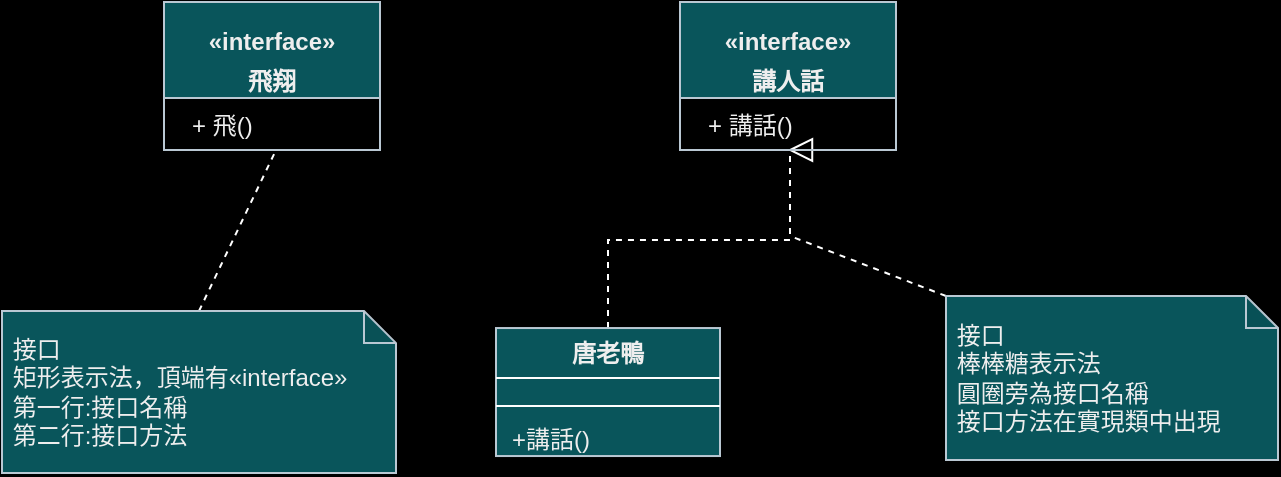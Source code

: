 <mxfile version="22.0.8" type="github">
  <diagram name="第 1 页" id="idyHgsPYpyyb2DDPlusx">
    <mxGraphModel dx="1042" dy="603" grid="0" gridSize="10" guides="1" tooltips="1" connect="1" arrows="1" fold="1" page="1" pageScale="1" pageWidth="827" pageHeight="1169" background="#000000" math="0" shadow="0">
      <root>
        <mxCell id="0" />
        <mxCell id="1" parent="0" />
        <mxCell id="tjDK2ybCts229Wxdpnuc-24" style="edgeStyle=orthogonalEdgeStyle;rounded=0;orthogonalLoop=1;jettySize=auto;html=1;exitX=0.5;exitY=0;exitDx=0;exitDy=0;strokeColor=#FFFFFF;dashed=1;endArrow=block;endFill=0;strokeWidth=1;endSize=10;entryX=0.5;entryY=1;entryDx=0;entryDy=0;" edge="1" parent="1" source="tjDK2ybCts229Wxdpnuc-13">
          <mxGeometry relative="1" as="geometry">
            <mxPoint x="435" y="266" as="targetPoint" />
            <Array as="points">
              <mxPoint x="345" y="311" />
              <mxPoint x="436" y="311" />
            </Array>
          </mxGeometry>
        </mxCell>
        <mxCell id="tjDK2ybCts229Wxdpnuc-13" value="&lt;p style=&quot;margin:0px;margin-top:6px;text-align:center;&quot;&gt;&lt;b&gt;唐老鴨&lt;/b&gt;&lt;/p&gt;&lt;p style=&quot;margin:0px;margin-left:8px;&quot;&gt;&lt;br&gt;&lt;/p&gt;&lt;p style=&quot;margin:0px;margin-left:8px;&quot;&gt;&lt;br&gt;&lt;/p&gt;&lt;p style=&quot;margin:0px;margin-left:8px;&quot;&gt;+講話()&lt;/p&gt;" style="align=left;overflow=fill;html=1;dropTarget=0;whiteSpace=wrap;strokeColor=#BAC8D3;fontColor=#EEEEEE;fillColor=#09555B;" vertex="1" parent="1">
          <mxGeometry x="289" y="355.02" width="112" height="64" as="geometry" />
        </mxCell>
        <mxCell id="tjDK2ybCts229Wxdpnuc-16" value="" style="line;strokeWidth=1;align=left;verticalAlign=middle;spacingTop=-1;spacingLeft=3;spacingRight=3;rotatable=0;labelPosition=right;points=[];portConstraint=eastwest;fillColor=#FFFFFF;strokeColor=#FFFFFF;" vertex="1" parent="1">
          <mxGeometry x="289" y="376.02" width="112" height="7.93" as="geometry" />
        </mxCell>
        <mxCell id="tjDK2ybCts229Wxdpnuc-17" value="" style="line;strokeWidth=1;align=left;verticalAlign=middle;spacingTop=-1;spacingLeft=3;spacingRight=3;rotatable=0;labelPosition=right;points=[];portConstraint=eastwest;fillColor=#FFFFFF;strokeColor=#FFFFFF;" vertex="1" parent="1">
          <mxGeometry x="289" y="390.02" width="112" height="7.93" as="geometry" />
        </mxCell>
        <mxCell id="tjDK2ybCts229Wxdpnuc-25" style="rounded=0;orthogonalLoop=1;jettySize=auto;html=1;exitX=0;exitY=0;exitDx=0;exitDy=0;exitPerimeter=0;strokeColor=#FFFFFF;endArrow=none;endFill=0;dashed=1;" edge="1" parent="1" source="tjDK2ybCts229Wxdpnuc-18">
          <mxGeometry relative="1" as="geometry">
            <mxPoint x="436" y="309" as="targetPoint" />
          </mxGeometry>
        </mxCell>
        <mxCell id="tjDK2ybCts229Wxdpnuc-18" value="&lt;div style=&quot;border-color: var(--border-color);&quot;&gt;&amp;nbsp;接口&lt;/div&gt;&lt;div style=&quot;border-color: var(--border-color);&quot;&gt;&lt;span style=&quot;border-color: var(--border-color); background-color: initial;&quot;&gt;&amp;nbsp;棒棒糖表示法&lt;/span&gt;&lt;/div&gt;&lt;div style=&quot;border-color: var(--border-color);&quot;&gt;&lt;span style=&quot;border-color: var(--border-color); background-color: initial;&quot;&gt;&amp;nbsp;圓圈旁為接口名稱&lt;/span&gt;&lt;/div&gt;&lt;div style=&quot;border-color: var(--border-color);&quot;&gt;&lt;span style=&quot;border-color: var(--border-color); background-color: initial;&quot;&gt;&amp;nbsp;接口方法在實現類中出現&lt;/span&gt;&lt;/div&gt;" style="shape=note;whiteSpace=wrap;html=1;backgroundOutline=1;darkOpacity=0.05;strokeColor=#BAC8D3;fontColor=#EEEEEE;fillColor=#09555B;size=16;align=left;" vertex="1" parent="1">
          <mxGeometry x="514" y="339" width="166" height="81.97" as="geometry" />
        </mxCell>
        <mxCell id="tjDK2ybCts229Wxdpnuc-23" style="rounded=0;orthogonalLoop=1;jettySize=auto;html=1;exitX=0.5;exitY=0;exitDx=0;exitDy=0;exitPerimeter=0;entryX=0.5;entryY=1;entryDx=0;entryDy=0;dashed=1;endArrow=none;endFill=0;strokeColor=#FFFFFF;" edge="1" parent="1" source="tjDK2ybCts229Wxdpnuc-22">
          <mxGeometry relative="1" as="geometry">
            <mxPoint x="179" y="266" as="targetPoint" />
          </mxGeometry>
        </mxCell>
        <mxCell id="tjDK2ybCts229Wxdpnuc-22" value="&lt;div style=&quot;border-color: var(--border-color);&quot;&gt;&amp;nbsp;接口&lt;/div&gt;&lt;div style=&quot;border-color: var(--border-color);&quot;&gt;&lt;span style=&quot;border-color: var(--border-color); background-color: initial;&quot;&gt;&amp;nbsp;矩形表示法，頂端有&lt;/span&gt;«interface»&lt;/div&gt;&lt;div style=&quot;border-color: var(--border-color);&quot;&gt;&amp;nbsp;第一行:接口名稱&lt;/div&gt;&lt;div style=&quot;border-color: var(--border-color);&quot;&gt;&amp;nbsp;第二行:接口方法&lt;/div&gt;" style="shape=note;whiteSpace=wrap;html=1;backgroundOutline=1;darkOpacity=0.05;strokeColor=#BAC8D3;fontColor=#EEEEEE;fillColor=#09555B;size=16;align=left;" vertex="1" parent="1">
          <mxGeometry x="42" y="346.52" width="197" height="81" as="geometry" />
        </mxCell>
        <mxCell id="tjDK2ybCts229Wxdpnuc-30" value="&lt;p style=&quot;border-color: var(--border-color); margin: 6px 0px 0px;&quot;&gt;«interface»&lt;br style=&quot;border-color: var(--border-color);&quot;&gt;&lt;/p&gt;&lt;p style=&quot;border-color: var(--border-color); margin: 6px 0px 0px;&quot;&gt;&lt;b style=&quot;border-color: var(--border-color);&quot;&gt;講人話&lt;/b&gt;&lt;/p&gt;" style="swimlane;fontStyle=1;align=center;verticalAlign=top;childLayout=stackLayout;horizontal=1;startSize=48;horizontalStack=0;resizeParent=1;resizeParentMax=0;resizeLast=0;collapsible=1;marginBottom=0;whiteSpace=wrap;html=1;strokeColor=#BAC8D3;fontColor=#EEEEEE;fillColor=#09555B;" vertex="1" parent="1">
          <mxGeometry x="381" y="192" width="108" height="74" as="geometry" />
        </mxCell>
        <mxCell id="tjDK2ybCts229Wxdpnuc-31" value="&lt;p style=&quot;border-color: var(--border-color); margin: 0px 0px 0px 8px;&quot;&gt;+ 講話()&lt;br style=&quot;border-color: var(--border-color);&quot;&gt;&lt;/p&gt;&lt;p style=&quot;border-color: var(--border-color); margin: 0px 0px 0px 8px;&quot;&gt;&lt;br style=&quot;border-color: var(--border-color);&quot;&gt;&lt;/p&gt;" style="text;strokeColor=none;fillColor=none;align=left;verticalAlign=top;spacingLeft=4;spacingRight=4;overflow=hidden;rotatable=0;points=[[0,0.5],[1,0.5]];portConstraint=eastwest;whiteSpace=wrap;html=1;fontColor=#EEEEEE;" vertex="1" parent="tjDK2ybCts229Wxdpnuc-30">
          <mxGeometry y="48" width="108" height="26" as="geometry" />
        </mxCell>
        <mxCell id="tjDK2ybCts229Wxdpnuc-34" value="&lt;p style=&quot;border-color: var(--border-color); margin: 6px 0px 0px;&quot;&gt;«interface»&lt;br style=&quot;border-color: var(--border-color);&quot;&gt;&lt;/p&gt;&lt;p style=&quot;border-color: var(--border-color); margin: 6px 0px 0px;&quot;&gt;飛翔&lt;/p&gt;" style="swimlane;fontStyle=1;align=center;verticalAlign=top;childLayout=stackLayout;horizontal=1;startSize=48;horizontalStack=0;resizeParent=1;resizeParentMax=0;resizeLast=0;collapsible=1;marginBottom=0;whiteSpace=wrap;html=1;strokeColor=#BAC8D3;fontColor=#EEEEEE;fillColor=#09555B;" vertex="1" parent="1">
          <mxGeometry x="123" y="192" width="108" height="74" as="geometry" />
        </mxCell>
        <mxCell id="tjDK2ybCts229Wxdpnuc-35" value="&lt;p style=&quot;border-color: var(--border-color); margin: 0px 0px 0px 8px;&quot;&gt;+ 飛()&lt;br style=&quot;border-color: var(--border-color);&quot;&gt;&lt;/p&gt;&lt;p style=&quot;border-color: var(--border-color); margin: 0px 0px 0px 8px;&quot;&gt;&lt;br style=&quot;border-color: var(--border-color);&quot;&gt;&lt;/p&gt;" style="text;strokeColor=none;fillColor=none;align=left;verticalAlign=top;spacingLeft=4;spacingRight=4;overflow=hidden;rotatable=0;points=[[0,0.5],[1,0.5]];portConstraint=eastwest;whiteSpace=wrap;html=1;fontColor=#EEEEEE;" vertex="1" parent="tjDK2ybCts229Wxdpnuc-34">
          <mxGeometry y="48" width="108" height="26" as="geometry" />
        </mxCell>
      </root>
    </mxGraphModel>
  </diagram>
</mxfile>
